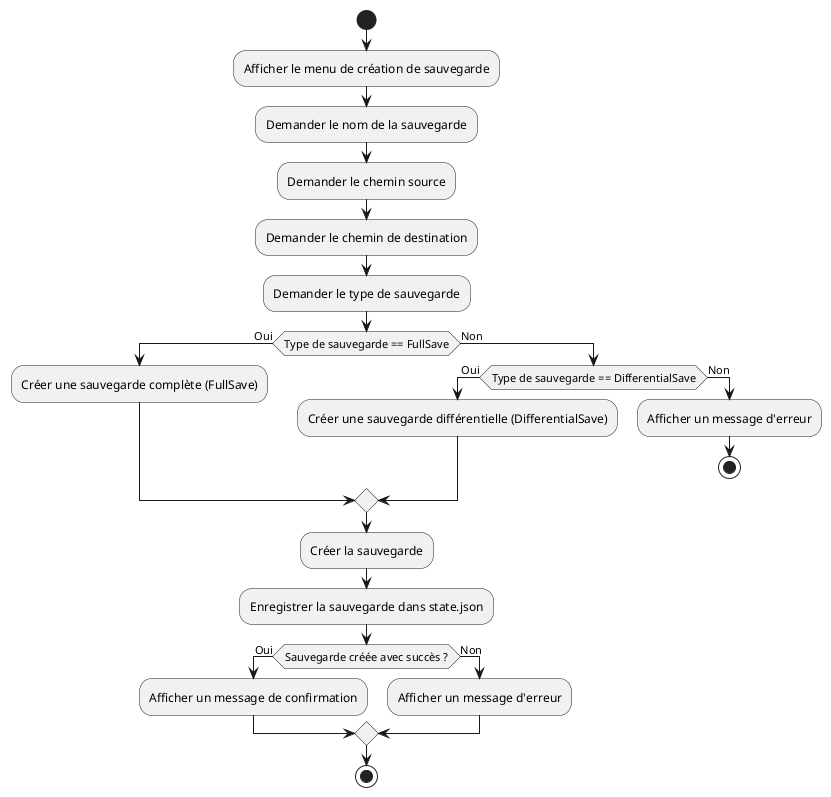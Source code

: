 @startuml
start

:Afficher le menu de création de sauvegarde;
:Demander le nom de la sauvegarde;
:Demander le chemin source;
:Demander le chemin de destination;
:Demander le type de sauvegarde;

if (Type de sauvegarde == FullSave) then (Oui)
    :Créer une sauvegarde complète (FullSave);
else (Non)
    if (Type de sauvegarde == DifferentialSave) then (Oui)
        :Créer une sauvegarde différentielle (DifferentialSave);
    else (Non)
        :Afficher un message d'erreur;
        stop
    endif
endif

:Créer la sauvegarde;
:Enregistrer la sauvegarde dans state.json;
if (Sauvegarde créée avec succès ?) then (Oui)
    :Afficher un message de confirmation;
else (Non)
    :Afficher un message d'erreur;
endif

stop
@enduml